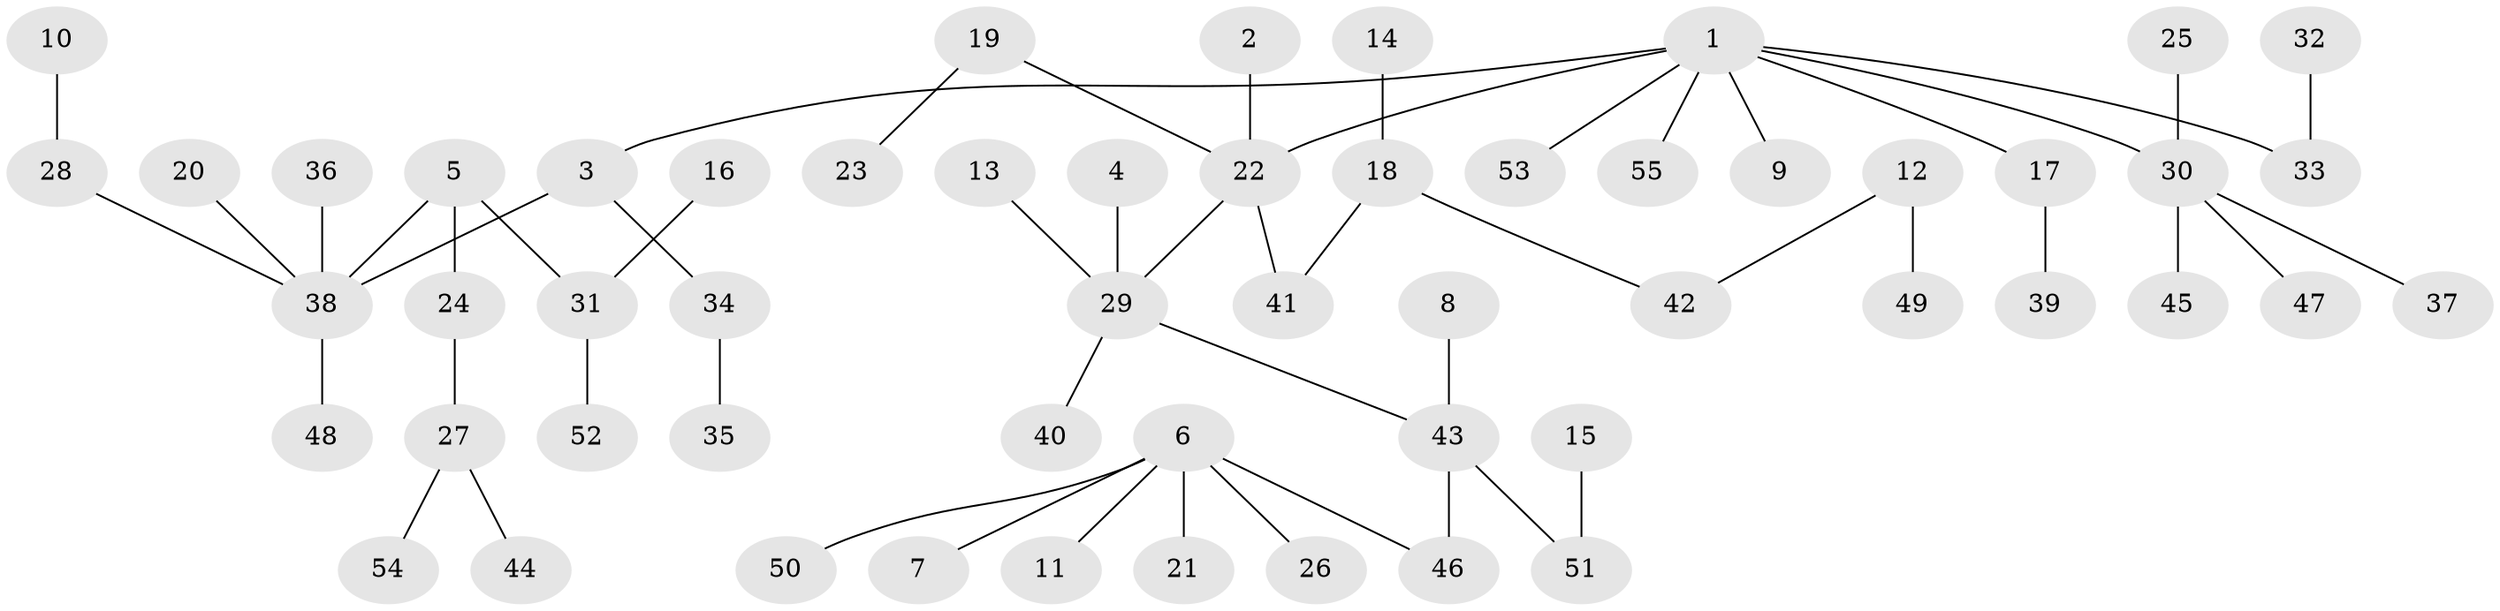 // original degree distribution, {5: 0.026785714285714284, 4: 0.0625, 6: 0.017857142857142856, 7: 0.008928571428571428, 3: 0.14285714285714285, 1: 0.48214285714285715, 2: 0.25892857142857145}
// Generated by graph-tools (version 1.1) at 2025/26/03/09/25 03:26:26]
// undirected, 55 vertices, 54 edges
graph export_dot {
graph [start="1"]
  node [color=gray90,style=filled];
  1;
  2;
  3;
  4;
  5;
  6;
  7;
  8;
  9;
  10;
  11;
  12;
  13;
  14;
  15;
  16;
  17;
  18;
  19;
  20;
  21;
  22;
  23;
  24;
  25;
  26;
  27;
  28;
  29;
  30;
  31;
  32;
  33;
  34;
  35;
  36;
  37;
  38;
  39;
  40;
  41;
  42;
  43;
  44;
  45;
  46;
  47;
  48;
  49;
  50;
  51;
  52;
  53;
  54;
  55;
  1 -- 3 [weight=1.0];
  1 -- 9 [weight=1.0];
  1 -- 17 [weight=1.0];
  1 -- 22 [weight=1.0];
  1 -- 30 [weight=1.0];
  1 -- 33 [weight=1.0];
  1 -- 53 [weight=1.0];
  1 -- 55 [weight=1.0];
  2 -- 22 [weight=1.0];
  3 -- 34 [weight=1.0];
  3 -- 38 [weight=1.0];
  4 -- 29 [weight=1.0];
  5 -- 24 [weight=1.0];
  5 -- 31 [weight=1.0];
  5 -- 38 [weight=1.0];
  6 -- 7 [weight=1.0];
  6 -- 11 [weight=1.0];
  6 -- 21 [weight=1.0];
  6 -- 26 [weight=1.0];
  6 -- 46 [weight=1.0];
  6 -- 50 [weight=1.0];
  8 -- 43 [weight=1.0];
  10 -- 28 [weight=1.0];
  12 -- 42 [weight=1.0];
  12 -- 49 [weight=1.0];
  13 -- 29 [weight=1.0];
  14 -- 18 [weight=1.0];
  15 -- 51 [weight=1.0];
  16 -- 31 [weight=1.0];
  17 -- 39 [weight=1.0];
  18 -- 41 [weight=1.0];
  18 -- 42 [weight=1.0];
  19 -- 22 [weight=1.0];
  19 -- 23 [weight=1.0];
  20 -- 38 [weight=1.0];
  22 -- 29 [weight=1.0];
  22 -- 41 [weight=1.0];
  24 -- 27 [weight=1.0];
  25 -- 30 [weight=1.0];
  27 -- 44 [weight=1.0];
  27 -- 54 [weight=1.0];
  28 -- 38 [weight=1.0];
  29 -- 40 [weight=1.0];
  29 -- 43 [weight=1.0];
  30 -- 37 [weight=1.0];
  30 -- 45 [weight=1.0];
  30 -- 47 [weight=1.0];
  31 -- 52 [weight=1.0];
  32 -- 33 [weight=1.0];
  34 -- 35 [weight=1.0];
  36 -- 38 [weight=1.0];
  38 -- 48 [weight=1.0];
  43 -- 46 [weight=1.0];
  43 -- 51 [weight=1.0];
}
